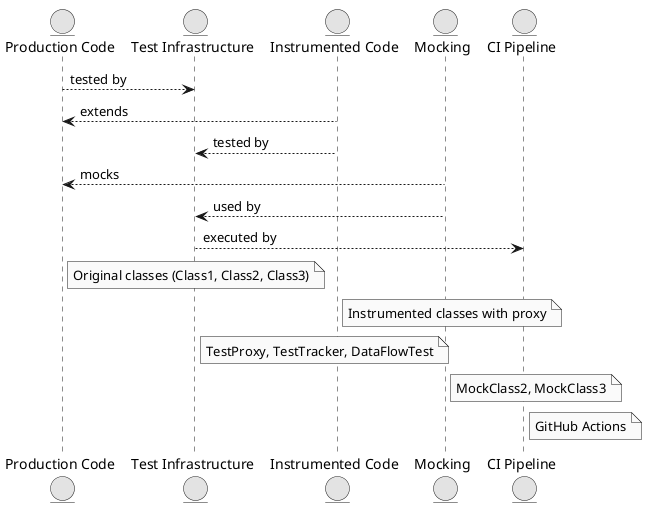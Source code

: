 ```plantuml
@startuml
skinparam monochrome true

' Define high-level components
entity "Production Code" as ProductionCode
entity "Test Infrastructure" as TestInfra
entity "Instrumented Code" as InstrumentedCode
entity "Mocking" as Mocking
entity "CI Pipeline" as CI

' Define relationships
ProductionCode --> TestInfra : tested by
InstrumentedCode --> ProductionCode : extends
InstrumentedCode --> TestInfra : tested by
Mocking --> ProductionCode : mocks
Mocking --> TestInfra : used by
TestInfra --> CI : executed by

' Add notes for clarity
note right of ProductionCode
  Original classes (Class1, Class2, Class3)
end note

note right of InstrumentedCode
  Instrumented classes with proxy
end note

note right of TestInfra
  TestProxy, TestTracker, DataFlowTest
end note

note right of Mocking
  MockClass2, MockClass3
end note

note right of CI
  GitHub Actions
end note

@enduml
```